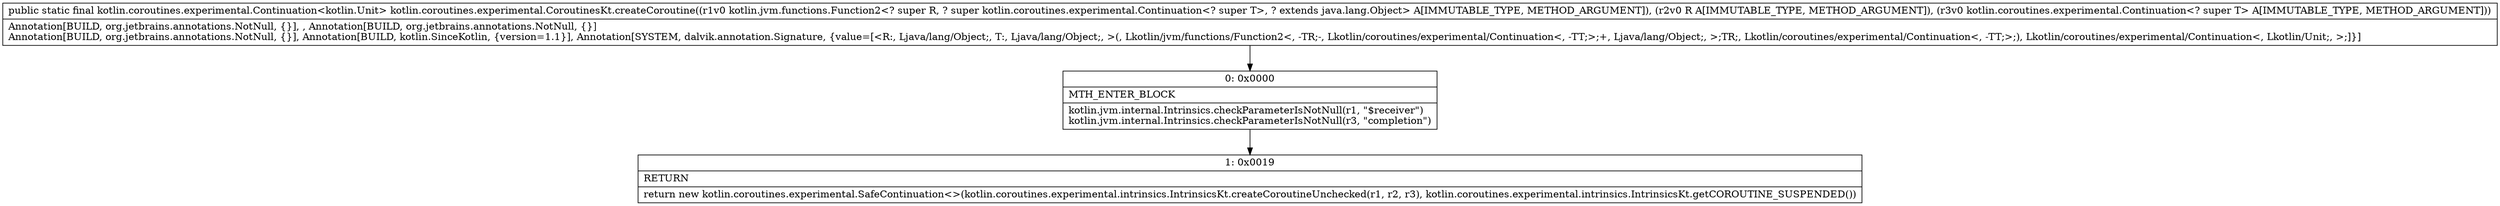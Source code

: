 digraph "CFG forkotlin.coroutines.experimental.CoroutinesKt.createCoroutine(Lkotlin\/jvm\/functions\/Function2;Ljava\/lang\/Object;Lkotlin\/coroutines\/experimental\/Continuation;)Lkotlin\/coroutines\/experimental\/Continuation;" {
Node_0 [shape=record,label="{0\:\ 0x0000|MTH_ENTER_BLOCK\l|kotlin.jvm.internal.Intrinsics.checkParameterIsNotNull(r1, \"$receiver\")\lkotlin.jvm.internal.Intrinsics.checkParameterIsNotNull(r3, \"completion\")\l}"];
Node_1 [shape=record,label="{1\:\ 0x0019|RETURN\l|return new kotlin.coroutines.experimental.SafeContinuation\<\>(kotlin.coroutines.experimental.intrinsics.IntrinsicsKt.createCoroutineUnchecked(r1, r2, r3), kotlin.coroutines.experimental.intrinsics.IntrinsicsKt.getCOROUTINE_SUSPENDED())\l}"];
MethodNode[shape=record,label="{public static final kotlin.coroutines.experimental.Continuation\<kotlin.Unit\> kotlin.coroutines.experimental.CoroutinesKt.createCoroutine((r1v0 kotlin.jvm.functions.Function2\<? super R, ? super kotlin.coroutines.experimental.Continuation\<? super T\>, ? extends java.lang.Object\> A[IMMUTABLE_TYPE, METHOD_ARGUMENT]), (r2v0 R A[IMMUTABLE_TYPE, METHOD_ARGUMENT]), (r3v0 kotlin.coroutines.experimental.Continuation\<? super T\> A[IMMUTABLE_TYPE, METHOD_ARGUMENT]))  | Annotation[BUILD, org.jetbrains.annotations.NotNull, \{\}], , Annotation[BUILD, org.jetbrains.annotations.NotNull, \{\}]\lAnnotation[BUILD, org.jetbrains.annotations.NotNull, \{\}], Annotation[BUILD, kotlin.SinceKotlin, \{version=1.1\}], Annotation[SYSTEM, dalvik.annotation.Signature, \{value=[\<R:, Ljava\/lang\/Object;, T:, Ljava\/lang\/Object;, \>(, Lkotlin\/jvm\/functions\/Function2\<, \-TR;\-, Lkotlin\/coroutines\/experimental\/Continuation\<, \-TT;\>;+, Ljava\/lang\/Object;, \>;TR;, Lkotlin\/coroutines\/experimental\/Continuation\<, \-TT;\>;), Lkotlin\/coroutines\/experimental\/Continuation\<, Lkotlin\/Unit;, \>;]\}]\l}"];
MethodNode -> Node_0;
Node_0 -> Node_1;
}

